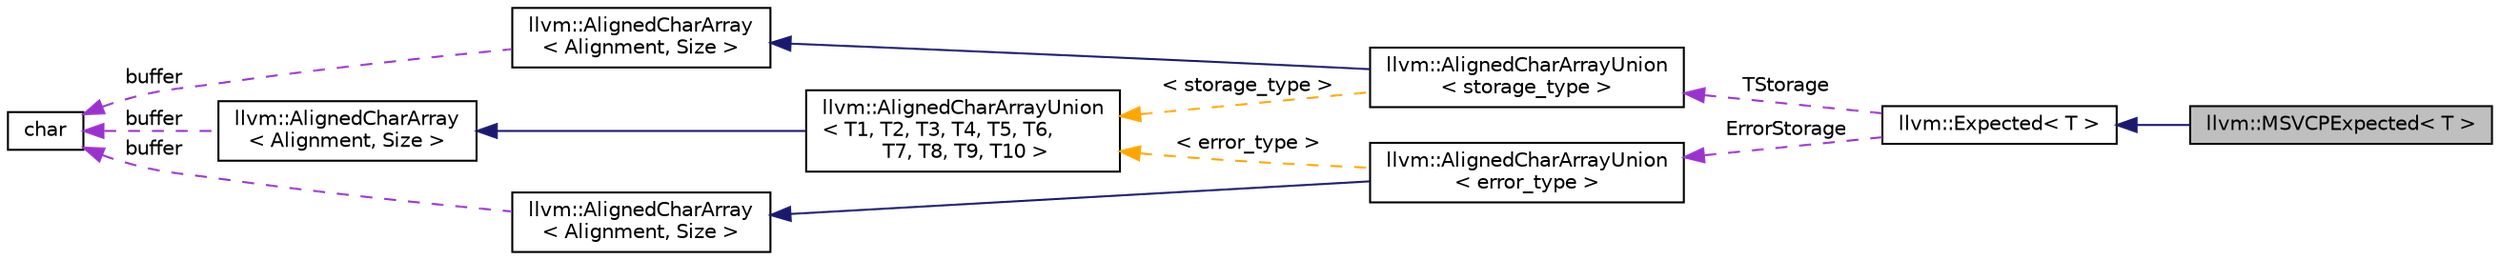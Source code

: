 digraph "llvm::MSVCPExpected&lt; T &gt;"
{
 // LATEX_PDF_SIZE
  bgcolor="transparent";
  edge [fontname="Helvetica",fontsize="10",labelfontname="Helvetica",labelfontsize="10"];
  node [fontname="Helvetica",fontsize="10",shape="box"];
  rankdir="LR";
  Node1 [label="llvm::MSVCPExpected\< T \>",height=0.2,width=0.4,color="black", fillcolor="grey75", style="filled", fontcolor="black",tooltip=" "];
  Node2 -> Node1 [dir="back",color="midnightblue",fontsize="10",style="solid",fontname="Helvetica"];
  Node2 [label="llvm::Expected\< T \>",height=0.2,width=0.4,color="black",URL="$classllvm_1_1Expected.html",tooltip="Tagged union holding either a T or a Error."];
  Node3 -> Node2 [dir="back",color="darkorchid3",fontsize="10",style="dashed",label=" TStorage" ,fontname="Helvetica"];
  Node3 [label="llvm::AlignedCharArrayUnion\l\< storage_type \>",height=0.2,width=0.4,color="black",URL="$structllvm_1_1AlignedCharArrayUnion.html",tooltip=" "];
  Node4 -> Node3 [dir="back",color="midnightblue",fontsize="10",style="solid",fontname="Helvetica"];
  Node4 [label="llvm::AlignedCharArray\l\< Alignment, Size \>",height=0.2,width=0.4,color="black",URL="$structllvm_1_1AlignedCharArray.html",tooltip="Helper for building an aligned character array type."];
  Node5 -> Node4 [dir="back",color="darkorchid3",fontsize="10",style="dashed",label=" buffer" ,fontname="Helvetica"];
  Node5 [label="char",height=0.2,width=0.4,color="black",URL="$classchar.html",tooltip=" "];
  Node6 -> Node3 [dir="back",color="orange",fontsize="10",style="dashed",label=" \< storage_type \>" ,fontname="Helvetica"];
  Node6 [label="llvm::AlignedCharArrayUnion\l\< T1, T2, T3, T4, T5, T6,\l T7, T8, T9, T10 \>",height=0.2,width=0.4,color="black",URL="$structllvm_1_1AlignedCharArrayUnion.html",tooltip="This union template exposes a suitably aligned and sized character array member which can hold elemen..."];
  Node7 -> Node6 [dir="back",color="midnightblue",fontsize="10",style="solid",fontname="Helvetica"];
  Node7 [label="llvm::AlignedCharArray\l\< Alignment, Size \>",height=0.2,width=0.4,color="black",URL="$structllvm_1_1AlignedCharArray.html",tooltip="Helper for building an aligned character array type."];
  Node5 -> Node7 [dir="back",color="darkorchid3",fontsize="10",style="dashed",label=" buffer" ,fontname="Helvetica"];
  Node8 -> Node2 [dir="back",color="darkorchid3",fontsize="10",style="dashed",label=" ErrorStorage" ,fontname="Helvetica"];
  Node8 [label="llvm::AlignedCharArrayUnion\l\< error_type \>",height=0.2,width=0.4,color="black",URL="$structllvm_1_1AlignedCharArrayUnion.html",tooltip=" "];
  Node9 -> Node8 [dir="back",color="midnightblue",fontsize="10",style="solid",fontname="Helvetica"];
  Node9 [label="llvm::AlignedCharArray\l\< Alignment, Size \>",height=0.2,width=0.4,color="black",URL="$structllvm_1_1AlignedCharArray.html",tooltip="Helper for building an aligned character array type."];
  Node5 -> Node9 [dir="back",color="darkorchid3",fontsize="10",style="dashed",label=" buffer" ,fontname="Helvetica"];
  Node6 -> Node8 [dir="back",color="orange",fontsize="10",style="dashed",label=" \< error_type \>" ,fontname="Helvetica"];
}
